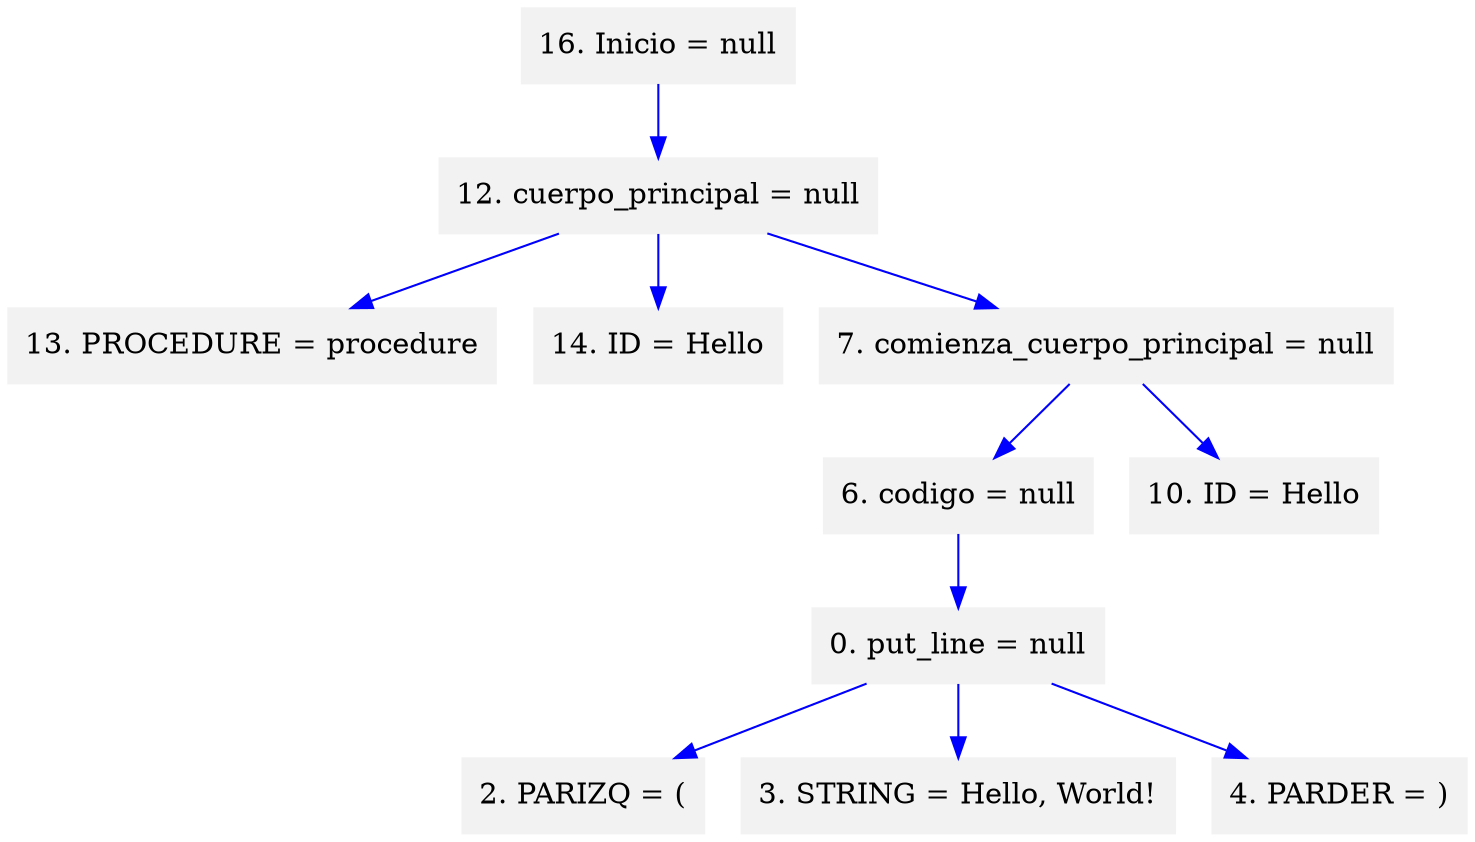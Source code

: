 digraph G {node[shape=box, style=filled, color=Gray95]; edge[color=blue];rankdir=UD 

"16. Inicio = null"->"12. cuerpo_principal = null""12. cuerpo_principal = null"->"13. PROCEDURE = procedure""12. cuerpo_principal = null"->"14. ID = Hello""12. cuerpo_principal = null"->"7. comienza_cuerpo_principal = null""7. comienza_cuerpo_principal = null"->"6. codigo = null""6. codigo = null"->"0. put_line = null""0. put_line = null"->"2. PARIZQ = (""0. put_line = null"->"3. STRING = Hello, World!""0. put_line = null"->"4. PARDER = )""7. comienza_cuerpo_principal = null"->"10. ID = Hello"

}
